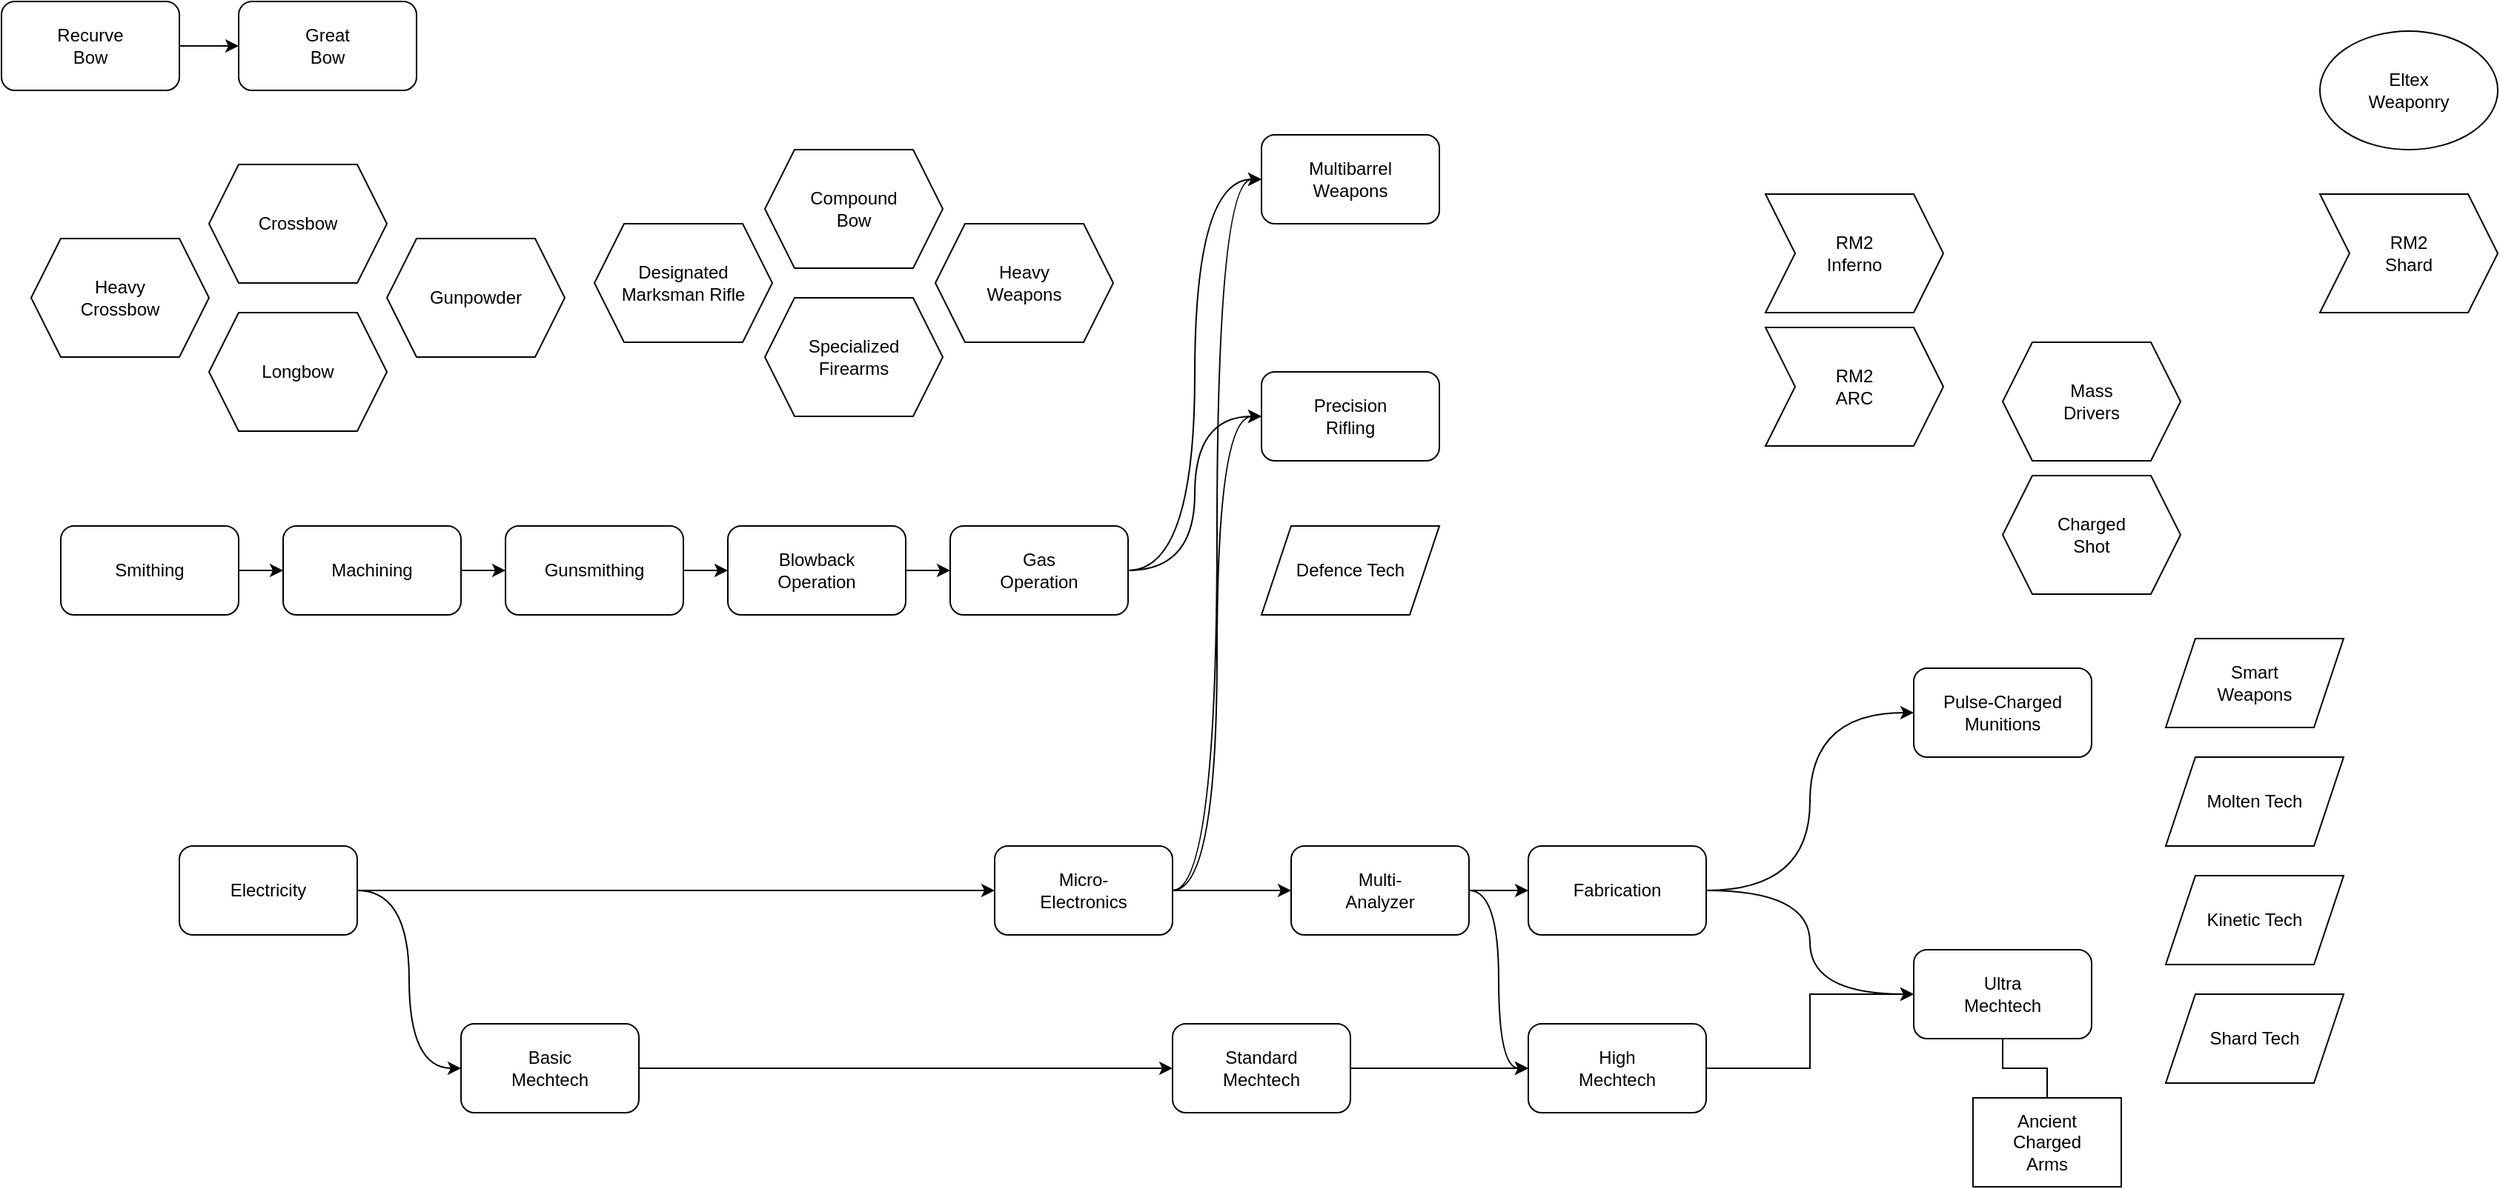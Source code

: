 <mxfile version="21.2.3" type="github">
  <diagram id="C5RBs43oDa-KdzZeNtuy" name="Page-1">
    <mxGraphModel dx="2049" dy="1077" grid="1" gridSize="10" guides="1" tooltips="1" connect="1" arrows="1" fold="1" page="1" pageScale="1" pageWidth="1169" pageHeight="827" math="0" shadow="0">
      <root>
        <mxCell id="WIyWlLk6GJQsqaUBKTNV-0" />
        <mxCell id="WIyWlLk6GJQsqaUBKTNV-1" parent="WIyWlLk6GJQsqaUBKTNV-0" />
        <mxCell id="Jyq3PNfOLqUT8u5XXUTF-19" style="edgeStyle=orthogonalEdgeStyle;rounded=0;orthogonalLoop=1;jettySize=auto;html=1;exitX=1;exitY=0.5;exitDx=0;exitDy=0;entryX=0;entryY=0.5;entryDx=0;entryDy=0;" parent="WIyWlLk6GJQsqaUBKTNV-1" source="Jyq3PNfOLqUT8u5XXUTF-0" target="Jyq3PNfOLqUT8u5XXUTF-1" edge="1">
          <mxGeometry relative="1" as="geometry" />
        </mxCell>
        <mxCell id="Jyq3PNfOLqUT8u5XXUTF-0" value="&lt;div&gt;Recurve&lt;/div&gt;&lt;div&gt;Bow&lt;br&gt;&lt;/div&gt;" style="rounded=1;whiteSpace=wrap;html=1;" parent="WIyWlLk6GJQsqaUBKTNV-1" vertex="1">
          <mxGeometry x="70" y="30" width="120" height="60" as="geometry" />
        </mxCell>
        <mxCell id="Jyq3PNfOLqUT8u5XXUTF-1" value="&lt;div&gt;Great&lt;/div&gt;&lt;div&gt;Bow&lt;br&gt;&lt;/div&gt;" style="rounded=1;whiteSpace=wrap;html=1;" parent="WIyWlLk6GJQsqaUBKTNV-1" vertex="1">
          <mxGeometry x="230" y="30" width="120" height="60" as="geometry" />
        </mxCell>
        <mxCell id="Jyq3PNfOLqUT8u5XXUTF-20" style="edgeStyle=orthogonalEdgeStyle;rounded=0;orthogonalLoop=1;jettySize=auto;html=1;exitX=1;exitY=0.5;exitDx=0;exitDy=0;" parent="WIyWlLk6GJQsqaUBKTNV-1" source="Jyq3PNfOLqUT8u5XXUTF-2" target="Jyq3PNfOLqUT8u5XXUTF-3" edge="1">
          <mxGeometry relative="1" as="geometry" />
        </mxCell>
        <mxCell id="Jyq3PNfOLqUT8u5XXUTF-2" value="Smithing" style="rounded=1;whiteSpace=wrap;html=1;" parent="WIyWlLk6GJQsqaUBKTNV-1" vertex="1">
          <mxGeometry x="110" y="384" width="120" height="60" as="geometry" />
        </mxCell>
        <mxCell id="Jyq3PNfOLqUT8u5XXUTF-21" style="edgeStyle=orthogonalEdgeStyle;rounded=0;orthogonalLoop=1;jettySize=auto;html=1;exitX=1;exitY=0.5;exitDx=0;exitDy=0;entryX=0;entryY=0.5;entryDx=0;entryDy=0;" parent="WIyWlLk6GJQsqaUBKTNV-1" source="Jyq3PNfOLqUT8u5XXUTF-3" target="Jyq3PNfOLqUT8u5XXUTF-4" edge="1">
          <mxGeometry relative="1" as="geometry" />
        </mxCell>
        <mxCell id="Jyq3PNfOLqUT8u5XXUTF-3" value="Machining" style="rounded=1;whiteSpace=wrap;html=1;" parent="WIyWlLk6GJQsqaUBKTNV-1" vertex="1">
          <mxGeometry x="260" y="384" width="120" height="60" as="geometry" />
        </mxCell>
        <mxCell id="Jyq3PNfOLqUT8u5XXUTF-22" style="edgeStyle=orthogonalEdgeStyle;rounded=0;orthogonalLoop=1;jettySize=auto;html=1;exitX=1;exitY=0.5;exitDx=0;exitDy=0;entryX=0;entryY=0.5;entryDx=0;entryDy=0;" parent="WIyWlLk6GJQsqaUBKTNV-1" source="Jyq3PNfOLqUT8u5XXUTF-4" target="Jyq3PNfOLqUT8u5XXUTF-5" edge="1">
          <mxGeometry relative="1" as="geometry" />
        </mxCell>
        <mxCell id="Jyq3PNfOLqUT8u5XXUTF-4" value="Gunsmithing" style="rounded=1;whiteSpace=wrap;html=1;" parent="WIyWlLk6GJQsqaUBKTNV-1" vertex="1">
          <mxGeometry x="410" y="384" width="120" height="60" as="geometry" />
        </mxCell>
        <mxCell id="Jyq3PNfOLqUT8u5XXUTF-23" style="edgeStyle=orthogonalEdgeStyle;rounded=0;orthogonalLoop=1;jettySize=auto;html=1;exitX=1;exitY=0.5;exitDx=0;exitDy=0;entryX=0;entryY=0.5;entryDx=0;entryDy=0;" parent="WIyWlLk6GJQsqaUBKTNV-1" source="Jyq3PNfOLqUT8u5XXUTF-5" target="Jyq3PNfOLqUT8u5XXUTF-6" edge="1">
          <mxGeometry relative="1" as="geometry" />
        </mxCell>
        <mxCell id="Jyq3PNfOLqUT8u5XXUTF-5" value="&lt;div&gt;Blowback&lt;/div&gt;&lt;div&gt;Operation&lt;br&gt;&lt;/div&gt;" style="rounded=1;whiteSpace=wrap;html=1;" parent="WIyWlLk6GJQsqaUBKTNV-1" vertex="1">
          <mxGeometry x="560" y="384" width="120" height="60" as="geometry" />
        </mxCell>
        <mxCell id="Jyq3PNfOLqUT8u5XXUTF-25" style="edgeStyle=orthogonalEdgeStyle;rounded=0;orthogonalLoop=1;jettySize=auto;html=1;exitX=1;exitY=0.5;exitDx=0;exitDy=0;entryX=0;entryY=0.5;entryDx=0;entryDy=0;curved=1;" parent="WIyWlLk6GJQsqaUBKTNV-1" source="Jyq3PNfOLqUT8u5XXUTF-6" target="Jyq3PNfOLqUT8u5XXUTF-7" edge="1">
          <mxGeometry relative="1" as="geometry" />
        </mxCell>
        <mxCell id="Jyq3PNfOLqUT8u5XXUTF-26" style="edgeStyle=orthogonalEdgeStyle;rounded=0;orthogonalLoop=1;jettySize=auto;html=1;exitX=1;exitY=0.5;exitDx=0;exitDy=0;entryX=0;entryY=0.5;entryDx=0;entryDy=0;curved=1;" parent="WIyWlLk6GJQsqaUBKTNV-1" source="Jyq3PNfOLqUT8u5XXUTF-6" target="Jyq3PNfOLqUT8u5XXUTF-8" edge="1">
          <mxGeometry relative="1" as="geometry" />
        </mxCell>
        <mxCell id="Jyq3PNfOLqUT8u5XXUTF-6" value="&lt;div&gt;Gas&lt;/div&gt;&lt;div&gt;Operation&lt;br&gt;&lt;/div&gt;" style="rounded=1;whiteSpace=wrap;html=1;" parent="WIyWlLk6GJQsqaUBKTNV-1" vertex="1">
          <mxGeometry x="710" y="384" width="120" height="60" as="geometry" />
        </mxCell>
        <mxCell id="Jyq3PNfOLqUT8u5XXUTF-7" value="&lt;div&gt;Precision&lt;/div&gt;&lt;div&gt;Rifling&lt;br&gt;&lt;/div&gt;" style="rounded=1;whiteSpace=wrap;html=1;" parent="WIyWlLk6GJQsqaUBKTNV-1" vertex="1">
          <mxGeometry x="920" y="280" width="120" height="60" as="geometry" />
        </mxCell>
        <mxCell id="Jyq3PNfOLqUT8u5XXUTF-8" value="&lt;div&gt;Multibarrel&lt;/div&gt;&lt;div&gt;Weapons&lt;br&gt;&lt;/div&gt;" style="rounded=1;whiteSpace=wrap;html=1;" parent="WIyWlLk6GJQsqaUBKTNV-1" vertex="1">
          <mxGeometry x="920" y="120" width="120" height="60" as="geometry" />
        </mxCell>
        <mxCell id="Jyq3PNfOLqUT8u5XXUTF-27" style="edgeStyle=orthogonalEdgeStyle;rounded=0;orthogonalLoop=1;jettySize=auto;html=1;exitX=1;exitY=0.5;exitDx=0;exitDy=0;" parent="WIyWlLk6GJQsqaUBKTNV-1" source="Jyq3PNfOLqUT8u5XXUTF-9" target="Jyq3PNfOLqUT8u5XXUTF-11" edge="1">
          <mxGeometry relative="1" as="geometry" />
        </mxCell>
        <mxCell id="Jyq3PNfOLqUT8u5XXUTF-38" style="edgeStyle=orthogonalEdgeStyle;rounded=0;orthogonalLoop=1;jettySize=auto;html=1;exitX=1;exitY=0.5;exitDx=0;exitDy=0;entryX=0;entryY=0.5;entryDx=0;entryDy=0;curved=1;" parent="WIyWlLk6GJQsqaUBKTNV-1" source="Jyq3PNfOLqUT8u5XXUTF-9" target="Jyq3PNfOLqUT8u5XXUTF-10" edge="1">
          <mxGeometry relative="1" as="geometry" />
        </mxCell>
        <mxCell id="Jyq3PNfOLqUT8u5XXUTF-9" value="Electricity" style="rounded=1;whiteSpace=wrap;html=1;" parent="WIyWlLk6GJQsqaUBKTNV-1" vertex="1">
          <mxGeometry x="190" y="600" width="120" height="60" as="geometry" />
        </mxCell>
        <mxCell id="Jyq3PNfOLqUT8u5XXUTF-30" style="edgeStyle=orthogonalEdgeStyle;rounded=0;orthogonalLoop=1;jettySize=auto;html=1;exitX=1;exitY=0.5;exitDx=0;exitDy=0;" parent="WIyWlLk6GJQsqaUBKTNV-1" source="Jyq3PNfOLqUT8u5XXUTF-10" target="Jyq3PNfOLqUT8u5XXUTF-16" edge="1">
          <mxGeometry relative="1" as="geometry" />
        </mxCell>
        <mxCell id="Jyq3PNfOLqUT8u5XXUTF-10" value="&lt;div&gt;Basic&lt;/div&gt;&lt;div&gt;Mechtech&lt;br&gt;&lt;/div&gt;" style="rounded=1;whiteSpace=wrap;html=1;" parent="WIyWlLk6GJQsqaUBKTNV-1" vertex="1">
          <mxGeometry x="380" y="720" width="120" height="60" as="geometry" />
        </mxCell>
        <mxCell id="Jyq3PNfOLqUT8u5XXUTF-28" style="edgeStyle=orthogonalEdgeStyle;rounded=0;orthogonalLoop=1;jettySize=auto;html=1;exitX=1;exitY=0.5;exitDx=0;exitDy=0;" parent="WIyWlLk6GJQsqaUBKTNV-1" source="Jyq3PNfOLqUT8u5XXUTF-11" target="Jyq3PNfOLqUT8u5XXUTF-12" edge="1">
          <mxGeometry relative="1" as="geometry" />
        </mxCell>
        <mxCell id="Jyq3PNfOLqUT8u5XXUTF-33" style="edgeStyle=orthogonalEdgeStyle;rounded=0;orthogonalLoop=1;jettySize=auto;html=1;exitX=1;exitY=0.5;exitDx=0;exitDy=0;entryX=0;entryY=0.5;entryDx=0;entryDy=0;curved=1;" parent="WIyWlLk6GJQsqaUBKTNV-1" source="Jyq3PNfOLqUT8u5XXUTF-11" target="Jyq3PNfOLqUT8u5XXUTF-7" edge="1">
          <mxGeometry relative="1" as="geometry" />
        </mxCell>
        <mxCell id="Jyq3PNfOLqUT8u5XXUTF-34" style="edgeStyle=orthogonalEdgeStyle;rounded=0;orthogonalLoop=1;jettySize=auto;html=1;exitX=1;exitY=0.5;exitDx=0;exitDy=0;entryX=0;entryY=0.5;entryDx=0;entryDy=0;curved=1;" parent="WIyWlLk6GJQsqaUBKTNV-1" source="Jyq3PNfOLqUT8u5XXUTF-11" target="Jyq3PNfOLqUT8u5XXUTF-8" edge="1">
          <mxGeometry relative="1" as="geometry" />
        </mxCell>
        <mxCell id="Jyq3PNfOLqUT8u5XXUTF-11" value="&lt;div&gt;Micro-&lt;/div&gt;&lt;div&gt;Electronics&lt;br&gt;&lt;/div&gt;" style="rounded=1;whiteSpace=wrap;html=1;" parent="WIyWlLk6GJQsqaUBKTNV-1" vertex="1">
          <mxGeometry x="740" y="600" width="120" height="60" as="geometry" />
        </mxCell>
        <mxCell id="Jyq3PNfOLqUT8u5XXUTF-29" style="edgeStyle=orthogonalEdgeStyle;rounded=0;orthogonalLoop=1;jettySize=auto;html=1;exitX=1;exitY=0.5;exitDx=0;exitDy=0;" parent="WIyWlLk6GJQsqaUBKTNV-1" source="Jyq3PNfOLqUT8u5XXUTF-12" target="Jyq3PNfOLqUT8u5XXUTF-13" edge="1">
          <mxGeometry relative="1" as="geometry" />
        </mxCell>
        <mxCell id="Jyq3PNfOLqUT8u5XXUTF-35" style="edgeStyle=orthogonalEdgeStyle;rounded=0;orthogonalLoop=1;jettySize=auto;html=1;exitX=1;exitY=0.5;exitDx=0;exitDy=0;entryX=0;entryY=0.5;entryDx=0;entryDy=0;curved=1;" parent="WIyWlLk6GJQsqaUBKTNV-1" source="Jyq3PNfOLqUT8u5XXUTF-12" target="Jyq3PNfOLqUT8u5XXUTF-17" edge="1">
          <mxGeometry relative="1" as="geometry" />
        </mxCell>
        <mxCell id="Jyq3PNfOLqUT8u5XXUTF-12" value="&lt;div&gt;Multi-&lt;/div&gt;&lt;div&gt;Analyzer&lt;br&gt;&lt;/div&gt;" style="rounded=1;whiteSpace=wrap;html=1;" parent="WIyWlLk6GJQsqaUBKTNV-1" vertex="1">
          <mxGeometry x="940" y="600" width="120" height="60" as="geometry" />
        </mxCell>
        <mxCell id="Jyq3PNfOLqUT8u5XXUTF-36" style="edgeStyle=orthogonalEdgeStyle;rounded=0;orthogonalLoop=1;jettySize=auto;html=1;exitX=1;exitY=0.5;exitDx=0;exitDy=0;entryX=0;entryY=0.5;entryDx=0;entryDy=0;curved=1;" parent="WIyWlLk6GJQsqaUBKTNV-1" source="Jyq3PNfOLqUT8u5XXUTF-13" target="Jyq3PNfOLqUT8u5XXUTF-15" edge="1">
          <mxGeometry relative="1" as="geometry" />
        </mxCell>
        <mxCell id="Jyq3PNfOLqUT8u5XXUTF-37" style="edgeStyle=orthogonalEdgeStyle;rounded=0;orthogonalLoop=1;jettySize=auto;html=1;exitX=1;exitY=0.5;exitDx=0;exitDy=0;entryX=0;entryY=0.5;entryDx=0;entryDy=0;curved=1;" parent="WIyWlLk6GJQsqaUBKTNV-1" source="Jyq3PNfOLqUT8u5XXUTF-13" target="Jyq3PNfOLqUT8u5XXUTF-14" edge="1">
          <mxGeometry relative="1" as="geometry" />
        </mxCell>
        <mxCell id="Jyq3PNfOLqUT8u5XXUTF-13" value="Fabrication" style="rounded=1;whiteSpace=wrap;html=1;" parent="WIyWlLk6GJQsqaUBKTNV-1" vertex="1">
          <mxGeometry x="1100" y="600" width="120" height="60" as="geometry" />
        </mxCell>
        <mxCell id="Jyq3PNfOLqUT8u5XXUTF-14" value="&lt;div&gt;Pulse-Charged&lt;/div&gt;&lt;div&gt;Munitions&lt;br&gt;&lt;/div&gt;" style="rounded=1;whiteSpace=wrap;html=1;" parent="WIyWlLk6GJQsqaUBKTNV-1" vertex="1">
          <mxGeometry x="1360" y="480" width="120" height="60" as="geometry" />
        </mxCell>
        <mxCell id="Jyq3PNfOLqUT8u5XXUTF-15" value="&lt;div&gt;Ultra&lt;/div&gt;&lt;div&gt;Mechtech&lt;br&gt;&lt;/div&gt;" style="rounded=1;whiteSpace=wrap;html=1;" parent="WIyWlLk6GJQsqaUBKTNV-1" vertex="1">
          <mxGeometry x="1360" y="670" width="120" height="60" as="geometry" />
        </mxCell>
        <mxCell id="Jyq3PNfOLqUT8u5XXUTF-31" style="edgeStyle=orthogonalEdgeStyle;rounded=0;orthogonalLoop=1;jettySize=auto;html=1;exitX=1;exitY=0.5;exitDx=0;exitDy=0;" parent="WIyWlLk6GJQsqaUBKTNV-1" source="Jyq3PNfOLqUT8u5XXUTF-16" target="Jyq3PNfOLqUT8u5XXUTF-17" edge="1">
          <mxGeometry relative="1" as="geometry" />
        </mxCell>
        <mxCell id="Jyq3PNfOLqUT8u5XXUTF-16" value="&lt;div&gt;Standard&lt;/div&gt;&lt;div&gt;Mechtech&lt;br&gt;&lt;/div&gt;" style="rounded=1;whiteSpace=wrap;html=1;" parent="WIyWlLk6GJQsqaUBKTNV-1" vertex="1">
          <mxGeometry x="860" y="720" width="120" height="60" as="geometry" />
        </mxCell>
        <mxCell id="Jyq3PNfOLqUT8u5XXUTF-32" style="edgeStyle=orthogonalEdgeStyle;rounded=0;orthogonalLoop=1;jettySize=auto;html=1;exitX=1;exitY=0.5;exitDx=0;exitDy=0;entryX=0;entryY=0.5;entryDx=0;entryDy=0;" parent="WIyWlLk6GJQsqaUBKTNV-1" source="Jyq3PNfOLqUT8u5XXUTF-17" target="Jyq3PNfOLqUT8u5XXUTF-15" edge="1">
          <mxGeometry relative="1" as="geometry" />
        </mxCell>
        <mxCell id="Jyq3PNfOLqUT8u5XXUTF-17" value="&lt;div&gt;High&lt;/div&gt;&lt;div&gt;Mechtech&lt;br&gt;&lt;/div&gt;" style="rounded=1;whiteSpace=wrap;html=1;" parent="WIyWlLk6GJQsqaUBKTNV-1" vertex="1">
          <mxGeometry x="1100" y="720" width="120" height="60" as="geometry" />
        </mxCell>
        <mxCell id="Jyq3PNfOLqUT8u5XXUTF-41" value="Gunpowder" style="shape=hexagon;perimeter=hexagonPerimeter2;whiteSpace=wrap;html=1;fixedSize=1;" parent="WIyWlLk6GJQsqaUBKTNV-1" vertex="1">
          <mxGeometry x="330" y="190" width="120" height="80" as="geometry" />
        </mxCell>
        <mxCell id="Jyq3PNfOLqUT8u5XXUTF-42" value="Crossbow" style="shape=hexagon;perimeter=hexagonPerimeter2;whiteSpace=wrap;html=1;fixedSize=1;" parent="WIyWlLk6GJQsqaUBKTNV-1" vertex="1">
          <mxGeometry x="210" y="140" width="120" height="80" as="geometry" />
        </mxCell>
        <mxCell id="Jyq3PNfOLqUT8u5XXUTF-43" value="Longbow" style="shape=hexagon;perimeter=hexagonPerimeter2;whiteSpace=wrap;html=1;fixedSize=1;" parent="WIyWlLk6GJQsqaUBKTNV-1" vertex="1">
          <mxGeometry x="210" y="240" width="120" height="80" as="geometry" />
        </mxCell>
        <mxCell id="Jyq3PNfOLqUT8u5XXUTF-44" value="&lt;div&gt;Heavy&lt;/div&gt;&lt;div&gt;Crossbow&lt;br&gt;&lt;/div&gt;" style="shape=hexagon;perimeter=hexagonPerimeter2;whiteSpace=wrap;html=1;fixedSize=1;" parent="WIyWlLk6GJQsqaUBKTNV-1" vertex="1">
          <mxGeometry x="90" y="190" width="120" height="80" as="geometry" />
        </mxCell>
        <mxCell id="Jyq3PNfOLqUT8u5XXUTF-45" value="&lt;div&gt;Compound&lt;/div&gt;&lt;div&gt;Bow&lt;br&gt;&lt;/div&gt;" style="shape=hexagon;perimeter=hexagonPerimeter2;whiteSpace=wrap;html=1;fixedSize=1;" parent="WIyWlLk6GJQsqaUBKTNV-1" vertex="1">
          <mxGeometry x="585" y="130" width="120" height="80" as="geometry" />
        </mxCell>
        <mxCell id="Jyq3PNfOLqUT8u5XXUTF-46" value="&lt;div&gt;Heavy&lt;/div&gt;&lt;div&gt;Weapons&lt;br&gt;&lt;/div&gt;" style="shape=hexagon;perimeter=hexagonPerimeter2;whiteSpace=wrap;html=1;fixedSize=1;" parent="WIyWlLk6GJQsqaUBKTNV-1" vertex="1">
          <mxGeometry x="700" y="180" width="120" height="80" as="geometry" />
        </mxCell>
        <mxCell id="Jyq3PNfOLqUT8u5XXUTF-47" value="&lt;div&gt;Specialized&lt;/div&gt;&lt;div&gt;Firearms&lt;br&gt;&lt;/div&gt;" style="shape=hexagon;perimeter=hexagonPerimeter2;whiteSpace=wrap;html=1;fixedSize=1;" parent="WIyWlLk6GJQsqaUBKTNV-1" vertex="1">
          <mxGeometry x="585" y="230" width="120" height="80" as="geometry" />
        </mxCell>
        <mxCell id="Jyq3PNfOLqUT8u5XXUTF-48" value="&lt;div&gt;Designated&lt;/div&gt;&lt;div&gt;Marksman Rifle&lt;br&gt;&lt;/div&gt;" style="shape=hexagon;perimeter=hexagonPerimeter2;whiteSpace=wrap;html=1;fixedSize=1;" parent="WIyWlLk6GJQsqaUBKTNV-1" vertex="1">
          <mxGeometry x="470" y="180" width="120" height="80" as="geometry" />
        </mxCell>
        <mxCell id="Jyq3PNfOLqUT8u5XXUTF-49" value="&lt;div&gt;Charged&lt;/div&gt;&lt;div&gt;Shot&lt;br&gt;&lt;/div&gt;" style="shape=hexagon;perimeter=hexagonPerimeter2;whiteSpace=wrap;html=1;fixedSize=1;" parent="WIyWlLk6GJQsqaUBKTNV-1" vertex="1">
          <mxGeometry x="1420" y="350" width="120" height="80" as="geometry" />
        </mxCell>
        <mxCell id="Jyq3PNfOLqUT8u5XXUTF-50" value="&lt;div&gt;Mass&lt;/div&gt;&lt;div&gt;Drivers&lt;/div&gt;" style="shape=hexagon;perimeter=hexagonPerimeter2;whiteSpace=wrap;html=1;fixedSize=1;" parent="WIyWlLk6GJQsqaUBKTNV-1" vertex="1">
          <mxGeometry x="1420" y="260" width="120" height="80" as="geometry" />
        </mxCell>
        <mxCell id="Jyq3PNfOLqUT8u5XXUTF-51" value="&lt;div&gt;RM2&lt;/div&gt;&lt;div&gt;ARC&lt;/div&gt;" style="shape=step;perimeter=stepPerimeter;whiteSpace=wrap;html=1;fixedSize=1;" parent="WIyWlLk6GJQsqaUBKTNV-1" vertex="1">
          <mxGeometry x="1260" y="250" width="120" height="80" as="geometry" />
        </mxCell>
        <mxCell id="Jyq3PNfOLqUT8u5XXUTF-52" value="&lt;div&gt;RM2&lt;/div&gt;&lt;div&gt;Shard&lt;br&gt;&lt;/div&gt;" style="shape=step;perimeter=stepPerimeter;whiteSpace=wrap;html=1;fixedSize=1;" parent="WIyWlLk6GJQsqaUBKTNV-1" vertex="1">
          <mxGeometry x="1634" y="160" width="120" height="80" as="geometry" />
        </mxCell>
        <mxCell id="Jyq3PNfOLqUT8u5XXUTF-53" value="&lt;div&gt;RM2&lt;/div&gt;&lt;div&gt;Inferno&lt;br&gt;&lt;/div&gt;" style="shape=step;perimeter=stepPerimeter;whiteSpace=wrap;html=1;fixedSize=1;" parent="WIyWlLk6GJQsqaUBKTNV-1" vertex="1">
          <mxGeometry x="1260" y="160" width="120" height="80" as="geometry" />
        </mxCell>
        <mxCell id="IAt18ywosrDAIMc0trSu-0" value="Defence Tech" style="shape=parallelogram;perimeter=parallelogramPerimeter;whiteSpace=wrap;html=1;fixedSize=1;" vertex="1" parent="WIyWlLk6GJQsqaUBKTNV-1">
          <mxGeometry x="920" y="384" width="120" height="60" as="geometry" />
        </mxCell>
        <mxCell id="IAt18ywosrDAIMc0trSu-1" value="Molten Tech" style="shape=parallelogram;perimeter=parallelogramPerimeter;whiteSpace=wrap;html=1;fixedSize=1;" vertex="1" parent="WIyWlLk6GJQsqaUBKTNV-1">
          <mxGeometry x="1530" y="540" width="120" height="60" as="geometry" />
        </mxCell>
        <mxCell id="IAt18ywosrDAIMc0trSu-2" value="Kinetic Tech" style="shape=parallelogram;perimeter=parallelogramPerimeter;whiteSpace=wrap;html=1;fixedSize=1;" vertex="1" parent="WIyWlLk6GJQsqaUBKTNV-1">
          <mxGeometry x="1530" y="620" width="120" height="60" as="geometry" />
        </mxCell>
        <mxCell id="IAt18ywosrDAIMc0trSu-3" value="&lt;div&gt;Shard Tech&lt;/div&gt;" style="shape=parallelogram;perimeter=parallelogramPerimeter;whiteSpace=wrap;html=1;fixedSize=1;" vertex="1" parent="WIyWlLk6GJQsqaUBKTNV-1">
          <mxGeometry x="1530" y="700" width="120" height="60" as="geometry" />
        </mxCell>
        <mxCell id="IAt18ywosrDAIMc0trSu-4" value="&lt;div&gt;Smart&lt;/div&gt;&lt;div&gt;Weapons&lt;br&gt;&lt;/div&gt;" style="shape=parallelogram;perimeter=parallelogramPerimeter;whiteSpace=wrap;html=1;fixedSize=1;" vertex="1" parent="WIyWlLk6GJQsqaUBKTNV-1">
          <mxGeometry x="1530" y="460" width="120" height="60" as="geometry" />
        </mxCell>
        <mxCell id="IAt18ywosrDAIMc0trSu-5" value="&lt;div&gt;Eltex&lt;/div&gt;&lt;div&gt;Weaponry&lt;br&gt;&lt;/div&gt;" style="ellipse;whiteSpace=wrap;html=1;" vertex="1" parent="WIyWlLk6GJQsqaUBKTNV-1">
          <mxGeometry x="1634" y="50" width="120" height="80" as="geometry" />
        </mxCell>
        <mxCell id="IAt18ywosrDAIMc0trSu-13" value="&lt;div&gt;Ancient&lt;/div&gt;&lt;div&gt;Charged&lt;/div&gt;&lt;div&gt;Arms&lt;/div&gt;" style="whiteSpace=wrap;html=1;align=center;verticalAlign=middle;treeFolding=1;treeMoving=1;newEdgeStyle={&quot;edgeStyle&quot;:&quot;elbowEdgeStyle&quot;,&quot;startArrow&quot;:&quot;none&quot;,&quot;endArrow&quot;:&quot;none&quot;};" vertex="1" parent="WIyWlLk6GJQsqaUBKTNV-1">
          <mxGeometry x="1400" y="770" width="100" height="60" as="geometry" />
        </mxCell>
        <mxCell id="IAt18ywosrDAIMc0trSu-14" value="" style="edgeStyle=elbowEdgeStyle;elbow=vertical;sourcePerimeterSpacing=0;targetPerimeterSpacing=0;startArrow=none;endArrow=none;rounded=0;curved=0;exitX=0.5;exitY=1;exitDx=0;exitDy=0;" edge="1" target="IAt18ywosrDAIMc0trSu-13" parent="WIyWlLk6GJQsqaUBKTNV-1" source="Jyq3PNfOLqUT8u5XXUTF-15">
          <mxGeometry relative="1" as="geometry">
            <mxPoint x="1380" y="730" as="sourcePoint" />
          </mxGeometry>
        </mxCell>
      </root>
    </mxGraphModel>
  </diagram>
</mxfile>
